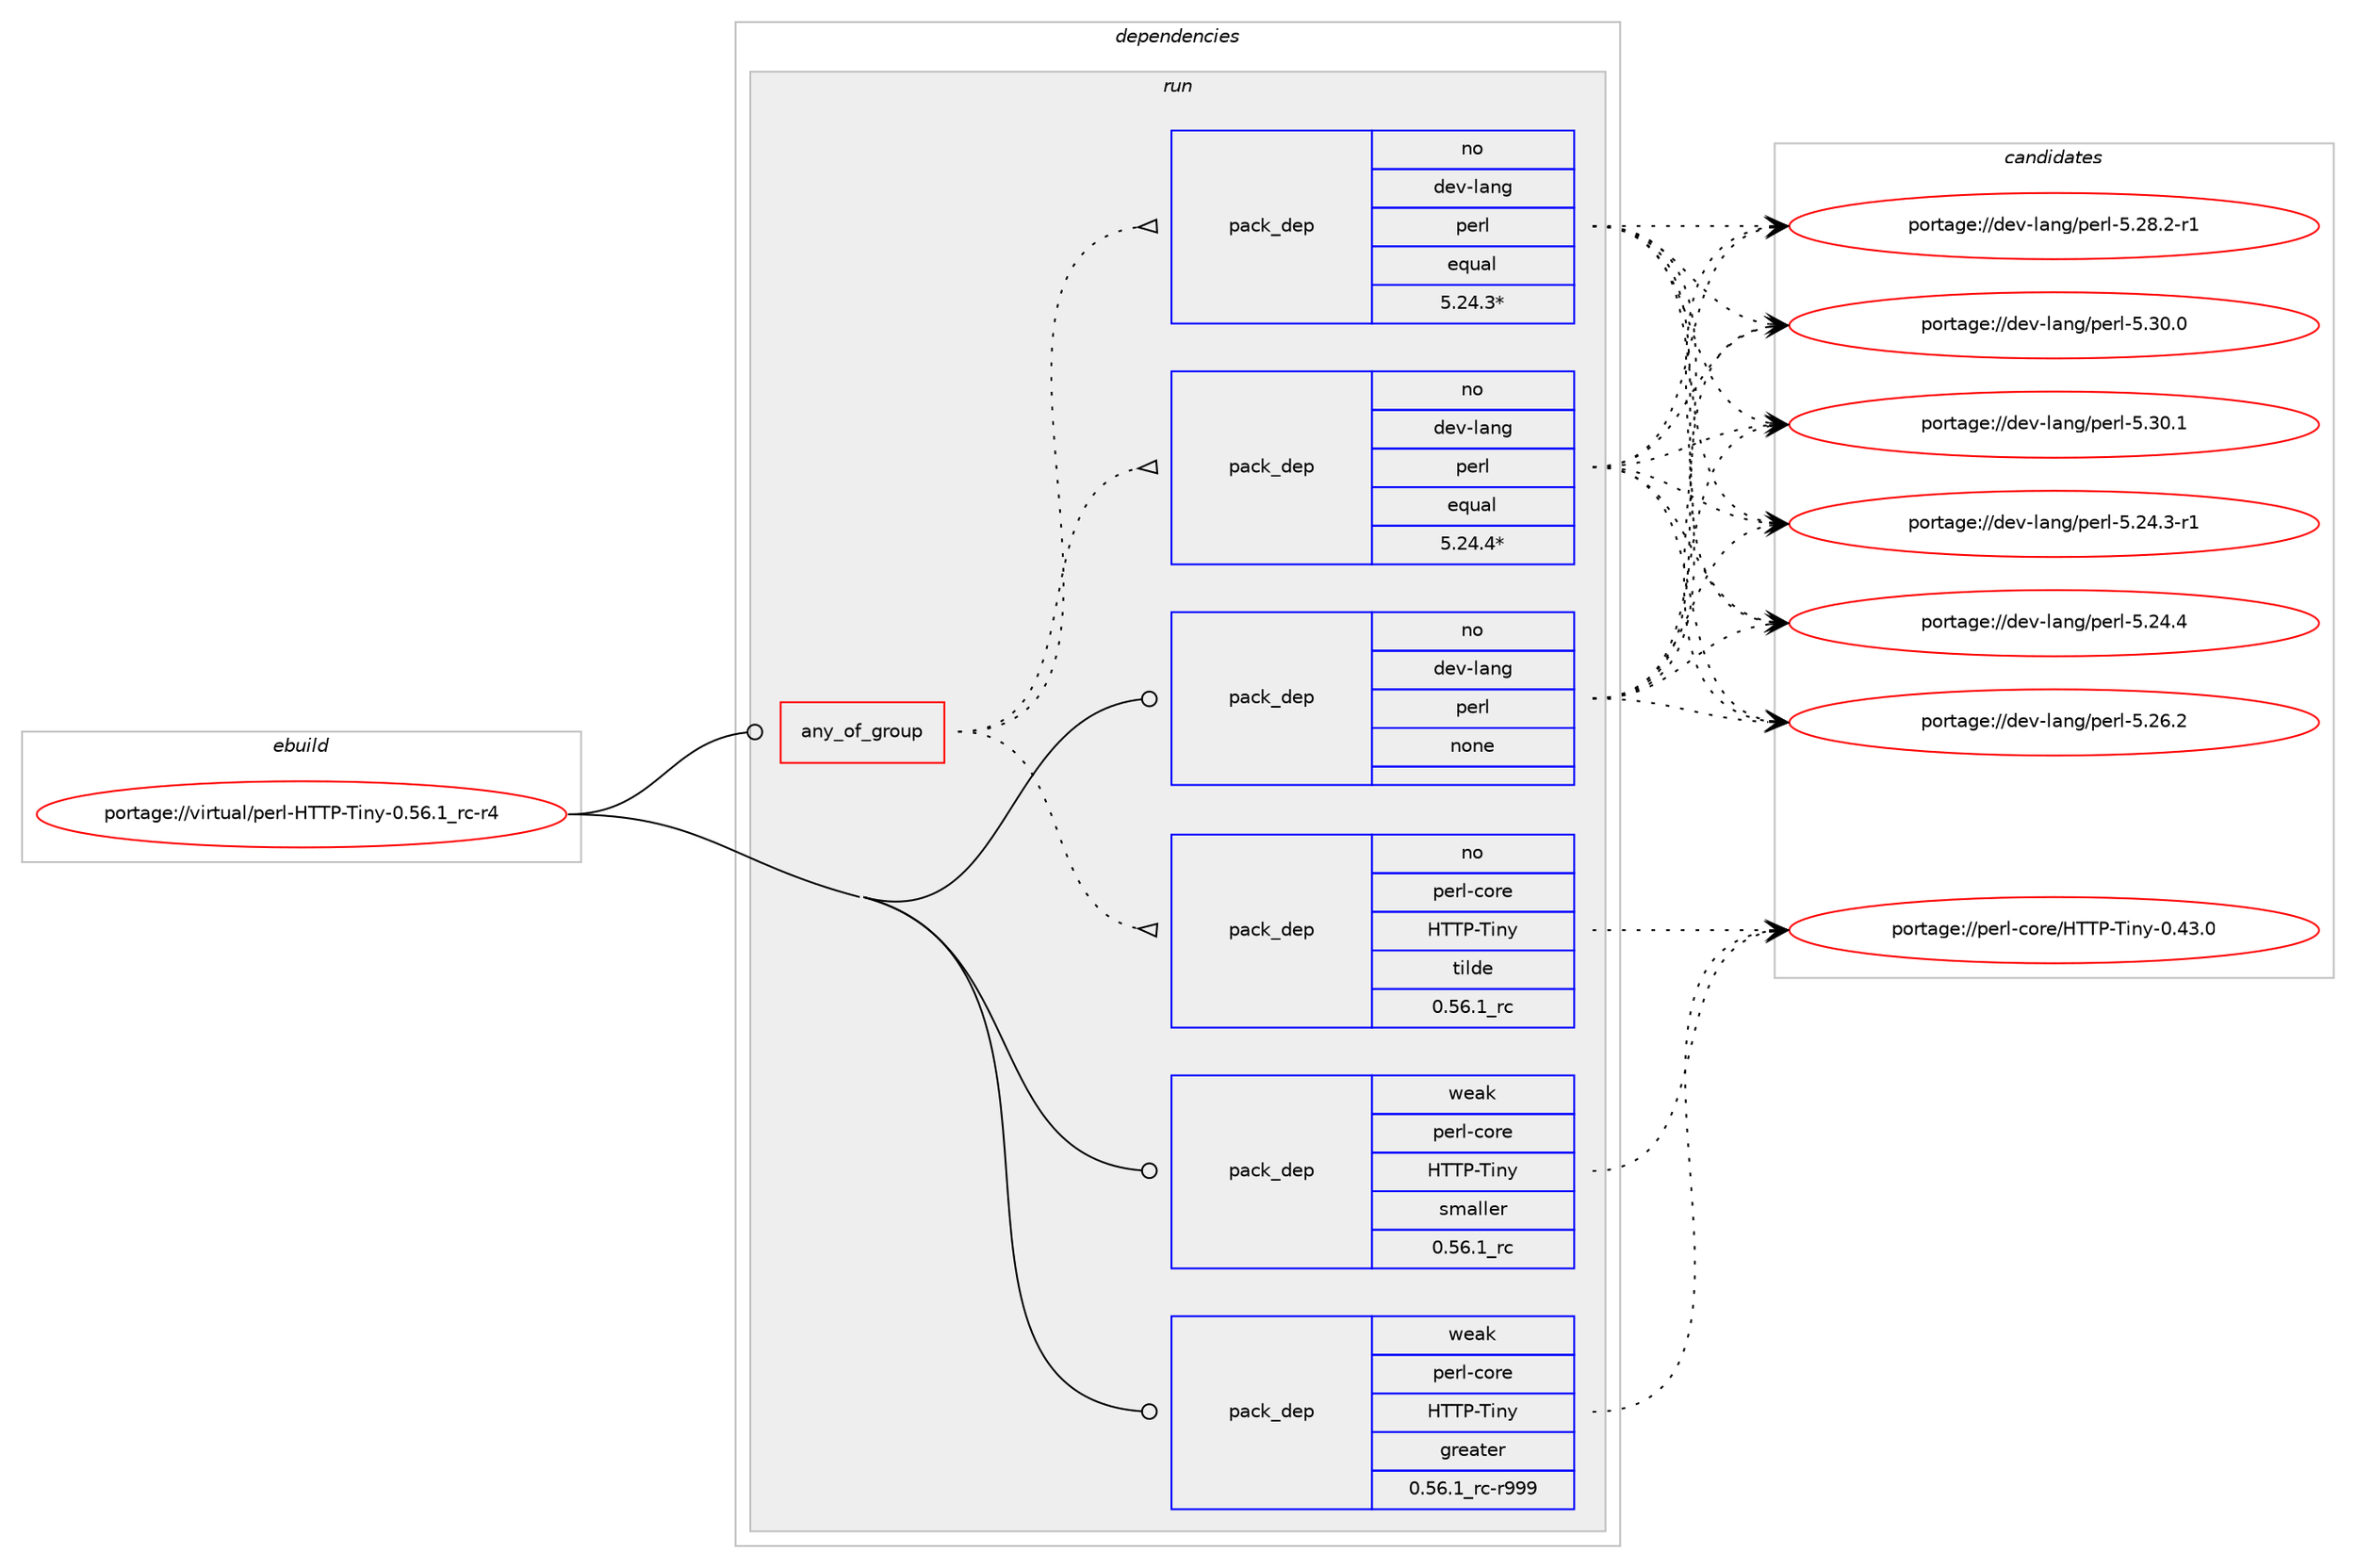 digraph prolog {

# *************
# Graph options
# *************

newrank=true;
concentrate=true;
compound=true;
graph [rankdir=LR,fontname=Helvetica,fontsize=10,ranksep=1.5];#, ranksep=2.5, nodesep=0.2];
edge  [arrowhead=vee];
node  [fontname=Helvetica,fontsize=10];

# **********
# The ebuild
# **********

subgraph cluster_leftcol {
color=gray;
rank=same;
label=<<i>ebuild</i>>;
id [label="portage://virtual/perl-HTTP-Tiny-0.56.1_rc-r4", color=red, width=4, href="../virtual/perl-HTTP-Tiny-0.56.1_rc-r4.svg"];
}

# ****************
# The dependencies
# ****************

subgraph cluster_midcol {
color=gray;
label=<<i>dependencies</i>>;
subgraph cluster_compile {
fillcolor="#eeeeee";
style=filled;
label=<<i>compile</i>>;
}
subgraph cluster_compileandrun {
fillcolor="#eeeeee";
style=filled;
label=<<i>compile and run</i>>;
}
subgraph cluster_run {
fillcolor="#eeeeee";
style=filled;
label=<<i>run</i>>;
subgraph any7256 {
dependency434789 [label=<<TABLE BORDER="0" CELLBORDER="1" CELLSPACING="0" CELLPADDING="4"><TR><TD CELLPADDING="10">any_of_group</TD></TR></TABLE>>, shape=none, color=red];subgraph pack322270 {
dependency434790 [label=<<TABLE BORDER="0" CELLBORDER="1" CELLSPACING="0" CELLPADDING="4" WIDTH="220"><TR><TD ROWSPAN="6" CELLPADDING="30">pack_dep</TD></TR><TR><TD WIDTH="110">no</TD></TR><TR><TD>dev-lang</TD></TR><TR><TD>perl</TD></TR><TR><TD>equal</TD></TR><TR><TD>5.24.4*</TD></TR></TABLE>>, shape=none, color=blue];
}
dependency434789:e -> dependency434790:w [weight=20,style="dotted",arrowhead="oinv"];
subgraph pack322271 {
dependency434791 [label=<<TABLE BORDER="0" CELLBORDER="1" CELLSPACING="0" CELLPADDING="4" WIDTH="220"><TR><TD ROWSPAN="6" CELLPADDING="30">pack_dep</TD></TR><TR><TD WIDTH="110">no</TD></TR><TR><TD>dev-lang</TD></TR><TR><TD>perl</TD></TR><TR><TD>equal</TD></TR><TR><TD>5.24.3*</TD></TR></TABLE>>, shape=none, color=blue];
}
dependency434789:e -> dependency434791:w [weight=20,style="dotted",arrowhead="oinv"];
subgraph pack322272 {
dependency434792 [label=<<TABLE BORDER="0" CELLBORDER="1" CELLSPACING="0" CELLPADDING="4" WIDTH="220"><TR><TD ROWSPAN="6" CELLPADDING="30">pack_dep</TD></TR><TR><TD WIDTH="110">no</TD></TR><TR><TD>perl-core</TD></TR><TR><TD>HTTP-Tiny</TD></TR><TR><TD>tilde</TD></TR><TR><TD>0.56.1_rc</TD></TR></TABLE>>, shape=none, color=blue];
}
dependency434789:e -> dependency434792:w [weight=20,style="dotted",arrowhead="oinv"];
}
id:e -> dependency434789:w [weight=20,style="solid",arrowhead="odot"];
subgraph pack322273 {
dependency434793 [label=<<TABLE BORDER="0" CELLBORDER="1" CELLSPACING="0" CELLPADDING="4" WIDTH="220"><TR><TD ROWSPAN="6" CELLPADDING="30">pack_dep</TD></TR><TR><TD WIDTH="110">no</TD></TR><TR><TD>dev-lang</TD></TR><TR><TD>perl</TD></TR><TR><TD>none</TD></TR><TR><TD></TD></TR></TABLE>>, shape=none, color=blue];
}
id:e -> dependency434793:w [weight=20,style="solid",arrowhead="odot"];
subgraph pack322274 {
dependency434794 [label=<<TABLE BORDER="0" CELLBORDER="1" CELLSPACING="0" CELLPADDING="4" WIDTH="220"><TR><TD ROWSPAN="6" CELLPADDING="30">pack_dep</TD></TR><TR><TD WIDTH="110">weak</TD></TR><TR><TD>perl-core</TD></TR><TR><TD>HTTP-Tiny</TD></TR><TR><TD>greater</TD></TR><TR><TD>0.56.1_rc-r999</TD></TR></TABLE>>, shape=none, color=blue];
}
id:e -> dependency434794:w [weight=20,style="solid",arrowhead="odot"];
subgraph pack322275 {
dependency434795 [label=<<TABLE BORDER="0" CELLBORDER="1" CELLSPACING="0" CELLPADDING="4" WIDTH="220"><TR><TD ROWSPAN="6" CELLPADDING="30">pack_dep</TD></TR><TR><TD WIDTH="110">weak</TD></TR><TR><TD>perl-core</TD></TR><TR><TD>HTTP-Tiny</TD></TR><TR><TD>smaller</TD></TR><TR><TD>0.56.1_rc</TD></TR></TABLE>>, shape=none, color=blue];
}
id:e -> dependency434795:w [weight=20,style="solid",arrowhead="odot"];
}
}

# **************
# The candidates
# **************

subgraph cluster_choices {
rank=same;
color=gray;
label=<<i>candidates</i>>;

subgraph choice322270 {
color=black;
nodesep=1;
choiceportage100101118451089711010347112101114108455346505246514511449 [label="portage://dev-lang/perl-5.24.3-r1", color=red, width=4,href="../dev-lang/perl-5.24.3-r1.svg"];
choiceportage10010111845108971101034711210111410845534650524652 [label="portage://dev-lang/perl-5.24.4", color=red, width=4,href="../dev-lang/perl-5.24.4.svg"];
choiceportage10010111845108971101034711210111410845534650544650 [label="portage://dev-lang/perl-5.26.2", color=red, width=4,href="../dev-lang/perl-5.26.2.svg"];
choiceportage100101118451089711010347112101114108455346505646504511449 [label="portage://dev-lang/perl-5.28.2-r1", color=red, width=4,href="../dev-lang/perl-5.28.2-r1.svg"];
choiceportage10010111845108971101034711210111410845534651484648 [label="portage://dev-lang/perl-5.30.0", color=red, width=4,href="../dev-lang/perl-5.30.0.svg"];
choiceportage10010111845108971101034711210111410845534651484649 [label="portage://dev-lang/perl-5.30.1", color=red, width=4,href="../dev-lang/perl-5.30.1.svg"];
dependency434790:e -> choiceportage100101118451089711010347112101114108455346505246514511449:w [style=dotted,weight="100"];
dependency434790:e -> choiceportage10010111845108971101034711210111410845534650524652:w [style=dotted,weight="100"];
dependency434790:e -> choiceportage10010111845108971101034711210111410845534650544650:w [style=dotted,weight="100"];
dependency434790:e -> choiceportage100101118451089711010347112101114108455346505646504511449:w [style=dotted,weight="100"];
dependency434790:e -> choiceportage10010111845108971101034711210111410845534651484648:w [style=dotted,weight="100"];
dependency434790:e -> choiceportage10010111845108971101034711210111410845534651484649:w [style=dotted,weight="100"];
}
subgraph choice322271 {
color=black;
nodesep=1;
choiceportage100101118451089711010347112101114108455346505246514511449 [label="portage://dev-lang/perl-5.24.3-r1", color=red, width=4,href="../dev-lang/perl-5.24.3-r1.svg"];
choiceportage10010111845108971101034711210111410845534650524652 [label="portage://dev-lang/perl-5.24.4", color=red, width=4,href="../dev-lang/perl-5.24.4.svg"];
choiceportage10010111845108971101034711210111410845534650544650 [label="portage://dev-lang/perl-5.26.2", color=red, width=4,href="../dev-lang/perl-5.26.2.svg"];
choiceportage100101118451089711010347112101114108455346505646504511449 [label="portage://dev-lang/perl-5.28.2-r1", color=red, width=4,href="../dev-lang/perl-5.28.2-r1.svg"];
choiceportage10010111845108971101034711210111410845534651484648 [label="portage://dev-lang/perl-5.30.0", color=red, width=4,href="../dev-lang/perl-5.30.0.svg"];
choiceportage10010111845108971101034711210111410845534651484649 [label="portage://dev-lang/perl-5.30.1", color=red, width=4,href="../dev-lang/perl-5.30.1.svg"];
dependency434791:e -> choiceportage100101118451089711010347112101114108455346505246514511449:w [style=dotted,weight="100"];
dependency434791:e -> choiceportage10010111845108971101034711210111410845534650524652:w [style=dotted,weight="100"];
dependency434791:e -> choiceportage10010111845108971101034711210111410845534650544650:w [style=dotted,weight="100"];
dependency434791:e -> choiceportage100101118451089711010347112101114108455346505646504511449:w [style=dotted,weight="100"];
dependency434791:e -> choiceportage10010111845108971101034711210111410845534651484648:w [style=dotted,weight="100"];
dependency434791:e -> choiceportage10010111845108971101034711210111410845534651484649:w [style=dotted,weight="100"];
}
subgraph choice322272 {
color=black;
nodesep=1;
choiceportage11210111410845991111141014772848480458410511012145484652514648 [label="portage://perl-core/HTTP-Tiny-0.43.0", color=red, width=4,href="../perl-core/HTTP-Tiny-0.43.0.svg"];
dependency434792:e -> choiceportage11210111410845991111141014772848480458410511012145484652514648:w [style=dotted,weight="100"];
}
subgraph choice322273 {
color=black;
nodesep=1;
choiceportage100101118451089711010347112101114108455346505246514511449 [label="portage://dev-lang/perl-5.24.3-r1", color=red, width=4,href="../dev-lang/perl-5.24.3-r1.svg"];
choiceportage10010111845108971101034711210111410845534650524652 [label="portage://dev-lang/perl-5.24.4", color=red, width=4,href="../dev-lang/perl-5.24.4.svg"];
choiceportage10010111845108971101034711210111410845534650544650 [label="portage://dev-lang/perl-5.26.2", color=red, width=4,href="../dev-lang/perl-5.26.2.svg"];
choiceportage100101118451089711010347112101114108455346505646504511449 [label="portage://dev-lang/perl-5.28.2-r1", color=red, width=4,href="../dev-lang/perl-5.28.2-r1.svg"];
choiceportage10010111845108971101034711210111410845534651484648 [label="portage://dev-lang/perl-5.30.0", color=red, width=4,href="../dev-lang/perl-5.30.0.svg"];
choiceportage10010111845108971101034711210111410845534651484649 [label="portage://dev-lang/perl-5.30.1", color=red, width=4,href="../dev-lang/perl-5.30.1.svg"];
dependency434793:e -> choiceportage100101118451089711010347112101114108455346505246514511449:w [style=dotted,weight="100"];
dependency434793:e -> choiceportage10010111845108971101034711210111410845534650524652:w [style=dotted,weight="100"];
dependency434793:e -> choiceportage10010111845108971101034711210111410845534650544650:w [style=dotted,weight="100"];
dependency434793:e -> choiceportage100101118451089711010347112101114108455346505646504511449:w [style=dotted,weight="100"];
dependency434793:e -> choiceportage10010111845108971101034711210111410845534651484648:w [style=dotted,weight="100"];
dependency434793:e -> choiceportage10010111845108971101034711210111410845534651484649:w [style=dotted,weight="100"];
}
subgraph choice322274 {
color=black;
nodesep=1;
choiceportage11210111410845991111141014772848480458410511012145484652514648 [label="portage://perl-core/HTTP-Tiny-0.43.0", color=red, width=4,href="../perl-core/HTTP-Tiny-0.43.0.svg"];
dependency434794:e -> choiceportage11210111410845991111141014772848480458410511012145484652514648:w [style=dotted,weight="100"];
}
subgraph choice322275 {
color=black;
nodesep=1;
choiceportage11210111410845991111141014772848480458410511012145484652514648 [label="portage://perl-core/HTTP-Tiny-0.43.0", color=red, width=4,href="../perl-core/HTTP-Tiny-0.43.0.svg"];
dependency434795:e -> choiceportage11210111410845991111141014772848480458410511012145484652514648:w [style=dotted,weight="100"];
}
}

}
